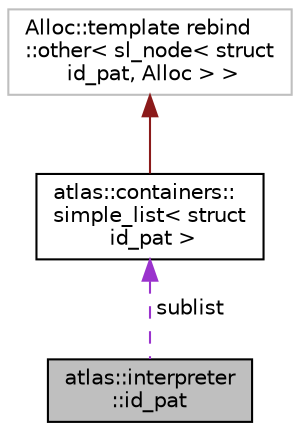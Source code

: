 digraph "atlas::interpreter::id_pat"
{
  edge [fontname="Helvetica",fontsize="10",labelfontname="Helvetica",labelfontsize="10"];
  node [fontname="Helvetica",fontsize="10",shape=record];
  Node1 [label="atlas::interpreter\l::id_pat",height=0.2,width=0.4,color="black", fillcolor="grey75", style="filled", fontcolor="black"];
  Node2 -> Node1 [dir="back",color="darkorchid3",fontsize="10",style="dashed",label=" sublist" ,fontname="Helvetica"];
  Node2 [label="atlas::containers::\lsimple_list\< struct\l id_pat \>",height=0.2,width=0.4,color="black", fillcolor="white", style="filled",URL="$classatlas_1_1containers_1_1simple__list.html"];
  Node3 -> Node2 [dir="back",color="firebrick4",fontsize="10",style="solid",fontname="Helvetica"];
  Node3 [label="Alloc::template rebind\l::other\< sl_node\< struct\l id_pat, Alloc \> \>",height=0.2,width=0.4,color="grey75", fillcolor="white", style="filled"];
}
